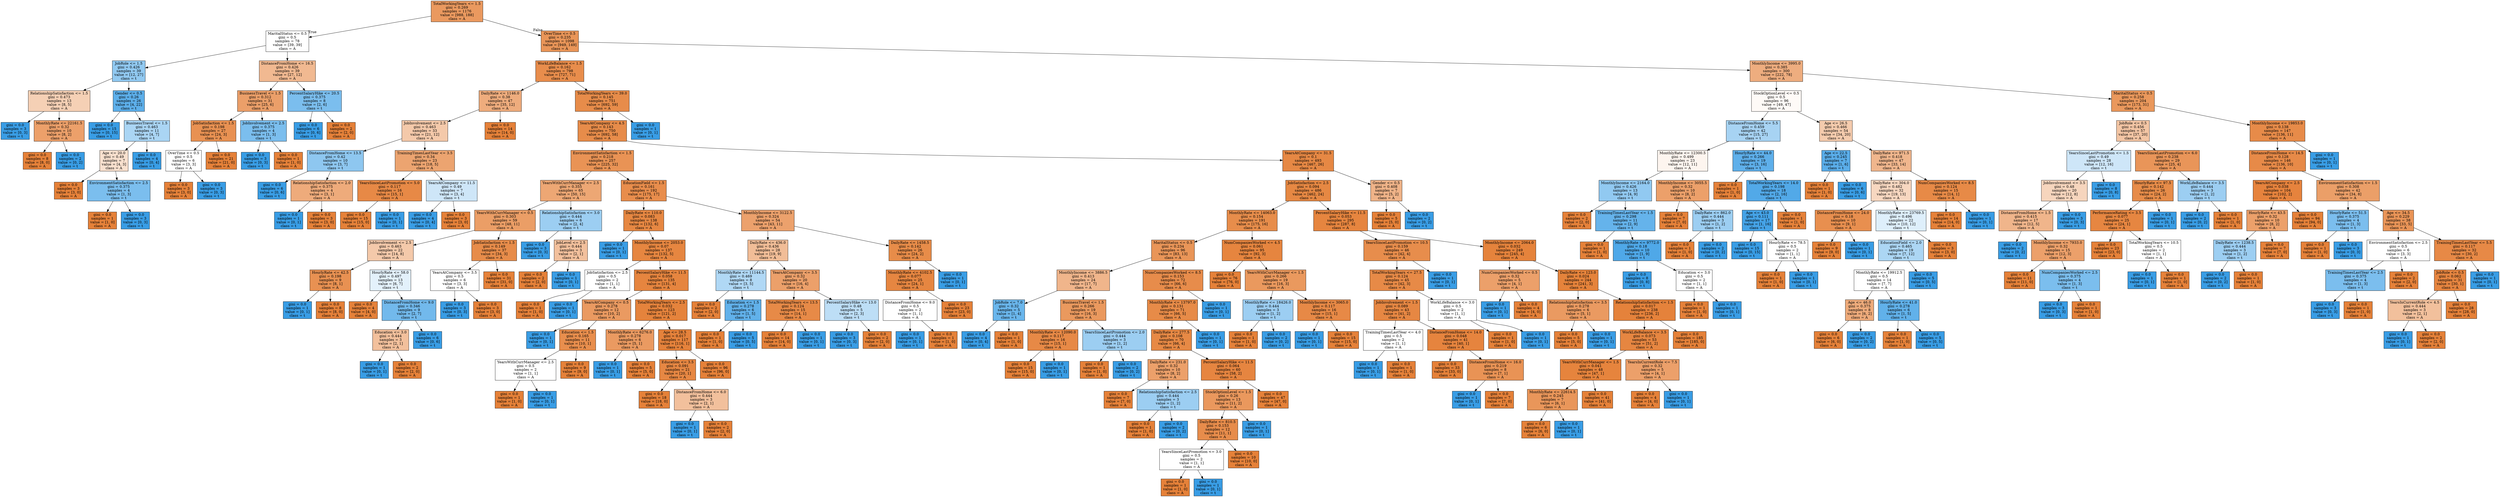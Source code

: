 digraph Tree {
node [shape=box, style="filled", color="black"] ;
0 [label="TotalWorkingYears <= 1.5\ngini = 0.269\nsamples = 1176\nvalue = [988, 188]\nclass = A", fillcolor="#ea995f"] ;
1 [label="MaritalStatus <= 0.5\ngini = 0.5\nsamples = 78\nvalue = [39, 39]\nclass = A", fillcolor="#ffffff"] ;
0 -> 1 [labeldistance=2.5, labelangle=45, headlabel="True"] ;
2 [label="JobRole <= 1.5\ngini = 0.426\nsamples = 39\nvalue = [12, 27]\nclass = t", fillcolor="#91c9f1"] ;
1 -> 2 ;
3 [label="RelationshipSatisfaction <= 1.5\ngini = 0.473\nsamples = 13\nvalue = [8, 5]\nclass = A", fillcolor="#f5d0b5"] ;
2 -> 3 ;
4 [label="gini = 0.0\nsamples = 3\nvalue = [0, 3]\nclass = t", fillcolor="#399de5"] ;
3 -> 4 ;
5 [label="MonthlyRate <= 22161.5\ngini = 0.32\nsamples = 10\nvalue = [8, 2]\nclass = A", fillcolor="#eca06a"] ;
3 -> 5 ;
6 [label="gini = 0.0\nsamples = 8\nvalue = [8, 0]\nclass = A", fillcolor="#e58139"] ;
5 -> 6 ;
7 [label="gini = 0.0\nsamples = 2\nvalue = [0, 2]\nclass = t", fillcolor="#399de5"] ;
5 -> 7 ;
8 [label="Gender <= 0.5\ngini = 0.26\nsamples = 26\nvalue = [4, 22]\nclass = t", fillcolor="#5dafea"] ;
2 -> 8 ;
9 [label="gini = 0.0\nsamples = 15\nvalue = [0, 15]\nclass = t", fillcolor="#399de5"] ;
8 -> 9 ;
10 [label="BusinessTravel <= 1.5\ngini = 0.463\nsamples = 11\nvalue = [4, 7]\nclass = t", fillcolor="#aad5f4"] ;
8 -> 10 ;
11 [label="Age <= 20.0\ngini = 0.49\nsamples = 7\nvalue = [4, 3]\nclass = A", fillcolor="#f8e0ce"] ;
10 -> 11 ;
12 [label="gini = 0.0\nsamples = 3\nvalue = [3, 0]\nclass = A", fillcolor="#e58139"] ;
11 -> 12 ;
13 [label="EnvironmentSatisfaction <= 2.5\ngini = 0.375\nsamples = 4\nvalue = [1, 3]\nclass = t", fillcolor="#7bbeee"] ;
11 -> 13 ;
14 [label="gini = 0.0\nsamples = 1\nvalue = [1, 0]\nclass = A", fillcolor="#e58139"] ;
13 -> 14 ;
15 [label="gini = 0.0\nsamples = 3\nvalue = [0, 3]\nclass = t", fillcolor="#399de5"] ;
13 -> 15 ;
16 [label="gini = 0.0\nsamples = 4\nvalue = [0, 4]\nclass = t", fillcolor="#399de5"] ;
10 -> 16 ;
17 [label="DistanceFromHome <= 16.5\ngini = 0.426\nsamples = 39\nvalue = [27, 12]\nclass = A", fillcolor="#f1b991"] ;
1 -> 17 ;
18 [label="BusinessTravel <= 1.5\ngini = 0.312\nsamples = 31\nvalue = [25, 6]\nclass = A", fillcolor="#eb9f69"] ;
17 -> 18 ;
19 [label="JobSatisfaction <= 1.5\ngini = 0.198\nsamples = 27\nvalue = [24, 3]\nclass = A", fillcolor="#e89152"] ;
18 -> 19 ;
20 [label="OverTime <= 0.5\ngini = 0.5\nsamples = 6\nvalue = [3, 3]\nclass = A", fillcolor="#ffffff"] ;
19 -> 20 ;
21 [label="gini = 0.0\nsamples = 3\nvalue = [3, 0]\nclass = A", fillcolor="#e58139"] ;
20 -> 21 ;
22 [label="gini = 0.0\nsamples = 3\nvalue = [0, 3]\nclass = t", fillcolor="#399de5"] ;
20 -> 22 ;
23 [label="gini = 0.0\nsamples = 21\nvalue = [21, 0]\nclass = A", fillcolor="#e58139"] ;
19 -> 23 ;
24 [label="JobInvolvement <= 2.5\ngini = 0.375\nsamples = 4\nvalue = [1, 3]\nclass = t", fillcolor="#7bbeee"] ;
18 -> 24 ;
25 [label="gini = 0.0\nsamples = 3\nvalue = [0, 3]\nclass = t", fillcolor="#399de5"] ;
24 -> 25 ;
26 [label="gini = 0.0\nsamples = 1\nvalue = [1, 0]\nclass = A", fillcolor="#e58139"] ;
24 -> 26 ;
27 [label="PercentSalaryHike <= 20.5\ngini = 0.375\nsamples = 8\nvalue = [2, 6]\nclass = t", fillcolor="#7bbeee"] ;
17 -> 27 ;
28 [label="gini = 0.0\nsamples = 6\nvalue = [0, 6]\nclass = t", fillcolor="#399de5"] ;
27 -> 28 ;
29 [label="gini = 0.0\nsamples = 2\nvalue = [2, 0]\nclass = A", fillcolor="#e58139"] ;
27 -> 29 ;
30 [label="OverTime <= 0.5\ngini = 0.235\nsamples = 1098\nvalue = [949, 149]\nclass = A", fillcolor="#e99558"] ;
0 -> 30 [labeldistance=2.5, labelangle=-45, headlabel="False"] ;
31 [label="WorkLifeBalance <= 1.5\ngini = 0.162\nsamples = 798\nvalue = [727, 71]\nclass = A", fillcolor="#e88d4c"] ;
30 -> 31 ;
32 [label="DailyRate <= 1146.0\ngini = 0.38\nsamples = 47\nvalue = [35, 12]\nclass = A", fillcolor="#eeac7d"] ;
31 -> 32 ;
33 [label="JobInvolvement <= 2.5\ngini = 0.463\nsamples = 33\nvalue = [21, 12]\nclass = A", fillcolor="#f4c9aa"] ;
32 -> 33 ;
34 [label="DistanceFromHome <= 13.5\ngini = 0.42\nsamples = 10\nvalue = [3, 7]\nclass = t", fillcolor="#8ec7f0"] ;
33 -> 34 ;
35 [label="gini = 0.0\nsamples = 6\nvalue = [0, 6]\nclass = t", fillcolor="#399de5"] ;
34 -> 35 ;
36 [label="RelationshipSatisfaction <= 2.0\ngini = 0.375\nsamples = 4\nvalue = [3, 1]\nclass = A", fillcolor="#eeab7b"] ;
34 -> 36 ;
37 [label="gini = 0.0\nsamples = 1\nvalue = [0, 1]\nclass = t", fillcolor="#399de5"] ;
36 -> 37 ;
38 [label="gini = 0.0\nsamples = 3\nvalue = [3, 0]\nclass = A", fillcolor="#e58139"] ;
36 -> 38 ;
39 [label="TrainingTimesLastYear <= 3.5\ngini = 0.34\nsamples = 23\nvalue = [18, 5]\nclass = A", fillcolor="#eca470"] ;
33 -> 39 ;
40 [label="YearsSinceLastPromotion <= 5.0\ngini = 0.117\nsamples = 16\nvalue = [15, 1]\nclass = A", fillcolor="#e78946"] ;
39 -> 40 ;
41 [label="gini = 0.0\nsamples = 15\nvalue = [15, 0]\nclass = A", fillcolor="#e58139"] ;
40 -> 41 ;
42 [label="gini = 0.0\nsamples = 1\nvalue = [0, 1]\nclass = t", fillcolor="#399de5"] ;
40 -> 42 ;
43 [label="YearsAtCompany <= 11.5\ngini = 0.49\nsamples = 7\nvalue = [3, 4]\nclass = t", fillcolor="#cee6f8"] ;
39 -> 43 ;
44 [label="gini = 0.0\nsamples = 4\nvalue = [0, 4]\nclass = t", fillcolor="#399de5"] ;
43 -> 44 ;
45 [label="gini = 0.0\nsamples = 3\nvalue = [3, 0]\nclass = A", fillcolor="#e58139"] ;
43 -> 45 ;
46 [label="gini = 0.0\nsamples = 14\nvalue = [14, 0]\nclass = A", fillcolor="#e58139"] ;
32 -> 46 ;
47 [label="TotalWorkingYears <= 39.0\ngini = 0.145\nsamples = 751\nvalue = [692, 59]\nclass = A", fillcolor="#e78c4a"] ;
31 -> 47 ;
48 [label="YearsAtCompany <= 4.5\ngini = 0.143\nsamples = 750\nvalue = [692, 58]\nclass = A", fillcolor="#e78c4a"] ;
47 -> 48 ;
49 [label="EnvironmentSatisfaction <= 1.5\ngini = 0.218\nsamples = 257\nvalue = [225, 32]\nclass = A", fillcolor="#e99355"] ;
48 -> 49 ;
50 [label="YearsWithCurrManager <= 2.5\ngini = 0.355\nsamples = 65\nvalue = [50, 15]\nclass = A", fillcolor="#eda774"] ;
49 -> 50 ;
51 [label="YearsWithCurrManager <= 0.5\ngini = 0.303\nsamples = 59\nvalue = [48, 11]\nclass = A", fillcolor="#eb9e66"] ;
50 -> 51 ;
52 [label="JobInvolvement <= 2.5\ngini = 0.463\nsamples = 22\nvalue = [14, 8]\nclass = A", fillcolor="#f4c9aa"] ;
51 -> 52 ;
53 [label="HourlyRate <= 42.5\ngini = 0.198\nsamples = 9\nvalue = [8, 1]\nclass = A", fillcolor="#e89152"] ;
52 -> 53 ;
54 [label="gini = 0.0\nsamples = 1\nvalue = [0, 1]\nclass = t", fillcolor="#399de5"] ;
53 -> 54 ;
55 [label="gini = 0.0\nsamples = 8\nvalue = [8, 0]\nclass = A", fillcolor="#e58139"] ;
53 -> 55 ;
56 [label="HourlyRate <= 58.0\ngini = 0.497\nsamples = 13\nvalue = [6, 7]\nclass = t", fillcolor="#e3f1fb"] ;
52 -> 56 ;
57 [label="gini = 0.0\nsamples = 4\nvalue = [4, 0]\nclass = A", fillcolor="#e58139"] ;
56 -> 57 ;
58 [label="DistanceFromHome <= 9.0\ngini = 0.346\nsamples = 9\nvalue = [2, 7]\nclass = t", fillcolor="#72b9ec"] ;
56 -> 58 ;
59 [label="Education <= 3.0\ngini = 0.444\nsamples = 3\nvalue = [2, 1]\nclass = A", fillcolor="#f2c09c"] ;
58 -> 59 ;
60 [label="gini = 0.0\nsamples = 1\nvalue = [0, 1]\nclass = t", fillcolor="#399de5"] ;
59 -> 60 ;
61 [label="gini = 0.0\nsamples = 2\nvalue = [2, 0]\nclass = A", fillcolor="#e58139"] ;
59 -> 61 ;
62 [label="gini = 0.0\nsamples = 6\nvalue = [0, 6]\nclass = t", fillcolor="#399de5"] ;
58 -> 62 ;
63 [label="JobSatisfaction <= 1.5\ngini = 0.149\nsamples = 37\nvalue = [34, 3]\nclass = A", fillcolor="#e78c4a"] ;
51 -> 63 ;
64 [label="YearsAtCompany <= 3.5\ngini = 0.5\nsamples = 6\nvalue = [3, 3]\nclass = A", fillcolor="#ffffff"] ;
63 -> 64 ;
65 [label="gini = 0.0\nsamples = 3\nvalue = [0, 3]\nclass = t", fillcolor="#399de5"] ;
64 -> 65 ;
66 [label="gini = 0.0\nsamples = 3\nvalue = [3, 0]\nclass = A", fillcolor="#e58139"] ;
64 -> 66 ;
67 [label="gini = 0.0\nsamples = 31\nvalue = [31, 0]\nclass = A", fillcolor="#e58139"] ;
63 -> 67 ;
68 [label="RelationshipSatisfaction <= 3.0\ngini = 0.444\nsamples = 6\nvalue = [2, 4]\nclass = t", fillcolor="#9ccef2"] ;
50 -> 68 ;
69 [label="gini = 0.0\nsamples = 3\nvalue = [0, 3]\nclass = t", fillcolor="#399de5"] ;
68 -> 69 ;
70 [label="JobLevel <= 2.5\ngini = 0.444\nsamples = 3\nvalue = [2, 1]\nclass = A", fillcolor="#f2c09c"] ;
68 -> 70 ;
71 [label="gini = 0.0\nsamples = 2\nvalue = [2, 0]\nclass = A", fillcolor="#e58139"] ;
70 -> 71 ;
72 [label="gini = 0.0\nsamples = 1\nvalue = [0, 1]\nclass = t", fillcolor="#399de5"] ;
70 -> 72 ;
73 [label="EducationField <= 1.5\ngini = 0.161\nsamples = 192\nvalue = [175, 17]\nclass = A", fillcolor="#e88d4c"] ;
49 -> 73 ;
74 [label="DailyRate <= 110.0\ngini = 0.083\nsamples = 138\nvalue = [132, 6]\nclass = A", fillcolor="#e68742"] ;
73 -> 74 ;
75 [label="gini = 0.0\nsamples = 1\nvalue = [0, 1]\nclass = t", fillcolor="#399de5"] ;
74 -> 75 ;
76 [label="MonthlyIncome <= 2053.0\ngini = 0.07\nsamples = 137\nvalue = [132, 5]\nclass = A", fillcolor="#e68640"] ;
74 -> 76 ;
77 [label="JobSatisfaction <= 2.5\ngini = 0.5\nsamples = 2\nvalue = [1, 1]\nclass = A", fillcolor="#ffffff"] ;
76 -> 77 ;
78 [label="gini = 0.0\nsamples = 1\nvalue = [1, 0]\nclass = A", fillcolor="#e58139"] ;
77 -> 78 ;
79 [label="gini = 0.0\nsamples = 1\nvalue = [0, 1]\nclass = t", fillcolor="#399de5"] ;
77 -> 79 ;
80 [label="PercentSalaryHike <= 11.5\ngini = 0.058\nsamples = 135\nvalue = [131, 4]\nclass = A", fillcolor="#e6853f"] ;
76 -> 80 ;
81 [label="YearsAtCompany <= 0.5\ngini = 0.278\nsamples = 12\nvalue = [10, 2]\nclass = A", fillcolor="#ea9a61"] ;
80 -> 81 ;
82 [label="gini = 0.0\nsamples = 1\nvalue = [0, 1]\nclass = t", fillcolor="#399de5"] ;
81 -> 82 ;
83 [label="Education <= 1.5\ngini = 0.165\nsamples = 11\nvalue = [10, 1]\nclass = A", fillcolor="#e88e4d"] ;
81 -> 83 ;
84 [label="YearsWithCurrManager <= 2.5\ngini = 0.5\nsamples = 2\nvalue = [1, 1]\nclass = A", fillcolor="#ffffff"] ;
83 -> 84 ;
85 [label="gini = 0.0\nsamples = 1\nvalue = [1, 0]\nclass = A", fillcolor="#e58139"] ;
84 -> 85 ;
86 [label="gini = 0.0\nsamples = 1\nvalue = [0, 1]\nclass = t", fillcolor="#399de5"] ;
84 -> 86 ;
87 [label="gini = 0.0\nsamples = 9\nvalue = [9, 0]\nclass = A", fillcolor="#e58139"] ;
83 -> 87 ;
88 [label="TotalWorkingYears <= 2.5\ngini = 0.032\nsamples = 123\nvalue = [121, 2]\nclass = A", fillcolor="#e5833c"] ;
80 -> 88 ;
89 [label="MonthlyRate <= 6276.0\ngini = 0.278\nsamples = 6\nvalue = [5, 1]\nclass = A", fillcolor="#ea9a61"] ;
88 -> 89 ;
90 [label="gini = 0.0\nsamples = 1\nvalue = [0, 1]\nclass = t", fillcolor="#399de5"] ;
89 -> 90 ;
91 [label="gini = 0.0\nsamples = 5\nvalue = [5, 0]\nclass = A", fillcolor="#e58139"] ;
89 -> 91 ;
92 [label="Age <= 28.5\ngini = 0.017\nsamples = 117\nvalue = [116, 1]\nclass = A", fillcolor="#e5823b"] ;
88 -> 92 ;
93 [label="Education <= 3.5\ngini = 0.091\nsamples = 21\nvalue = [20, 1]\nclass = A", fillcolor="#e68743"] ;
92 -> 93 ;
94 [label="gini = 0.0\nsamples = 18\nvalue = [18, 0]\nclass = A", fillcolor="#e58139"] ;
93 -> 94 ;
95 [label="DistanceFromHome <= 6.0\ngini = 0.444\nsamples = 3\nvalue = [2, 1]\nclass = A", fillcolor="#f2c09c"] ;
93 -> 95 ;
96 [label="gini = 0.0\nsamples = 1\nvalue = [0, 1]\nclass = t", fillcolor="#399de5"] ;
95 -> 96 ;
97 [label="gini = 0.0\nsamples = 2\nvalue = [2, 0]\nclass = A", fillcolor="#e58139"] ;
95 -> 97 ;
98 [label="gini = 0.0\nsamples = 96\nvalue = [96, 0]\nclass = A", fillcolor="#e58139"] ;
92 -> 98 ;
99 [label="MonthlyIncome <= 3122.5\ngini = 0.324\nsamples = 54\nvalue = [43, 11]\nclass = A", fillcolor="#eca16c"] ;
73 -> 99 ;
100 [label="DailyRate <= 436.0\ngini = 0.436\nsamples = 28\nvalue = [19, 9]\nclass = A", fillcolor="#f1bd97"] ;
99 -> 100 ;
101 [label="MonthlyRate <= 11144.5\ngini = 0.469\nsamples = 8\nvalue = [3, 5]\nclass = t", fillcolor="#b0d8f5"] ;
100 -> 101 ;
102 [label="gini = 0.0\nsamples = 2\nvalue = [2, 0]\nclass = A", fillcolor="#e58139"] ;
101 -> 102 ;
103 [label="Education <= 1.5\ngini = 0.278\nsamples = 6\nvalue = [1, 5]\nclass = t", fillcolor="#61b1ea"] ;
101 -> 103 ;
104 [label="gini = 0.0\nsamples = 1\nvalue = [1, 0]\nclass = A", fillcolor="#e58139"] ;
103 -> 104 ;
105 [label="gini = 0.0\nsamples = 5\nvalue = [0, 5]\nclass = t", fillcolor="#399de5"] ;
103 -> 105 ;
106 [label="YearsAtCompany <= 3.5\ngini = 0.32\nsamples = 20\nvalue = [16, 4]\nclass = A", fillcolor="#eca06a"] ;
100 -> 106 ;
107 [label="TotalWorkingYears <= 13.5\ngini = 0.124\nsamples = 15\nvalue = [14, 1]\nclass = A", fillcolor="#e78a47"] ;
106 -> 107 ;
108 [label="gini = 0.0\nsamples = 14\nvalue = [14, 0]\nclass = A", fillcolor="#e58139"] ;
107 -> 108 ;
109 [label="gini = 0.0\nsamples = 1\nvalue = [0, 1]\nclass = t", fillcolor="#399de5"] ;
107 -> 109 ;
110 [label="PercentSalaryHike <= 13.0\ngini = 0.48\nsamples = 5\nvalue = [2, 3]\nclass = t", fillcolor="#bddef6"] ;
106 -> 110 ;
111 [label="gini = 0.0\nsamples = 3\nvalue = [0, 3]\nclass = t", fillcolor="#399de5"] ;
110 -> 111 ;
112 [label="gini = 0.0\nsamples = 2\nvalue = [2, 0]\nclass = A", fillcolor="#e58139"] ;
110 -> 112 ;
113 [label="DailyRate <= 1458.5\ngini = 0.142\nsamples = 26\nvalue = [24, 2]\nclass = A", fillcolor="#e78c49"] ;
99 -> 113 ;
114 [label="MonthlyRate <= 4102.5\ngini = 0.077\nsamples = 25\nvalue = [24, 1]\nclass = A", fillcolor="#e68641"] ;
113 -> 114 ;
115 [label="DistanceFromHome <= 9.0\ngini = 0.5\nsamples = 2\nvalue = [1, 1]\nclass = A", fillcolor="#ffffff"] ;
114 -> 115 ;
116 [label="gini = 0.0\nsamples = 1\nvalue = [0, 1]\nclass = t", fillcolor="#399de5"] ;
115 -> 116 ;
117 [label="gini = 0.0\nsamples = 1\nvalue = [1, 0]\nclass = A", fillcolor="#e58139"] ;
115 -> 117 ;
118 [label="gini = 0.0\nsamples = 23\nvalue = [23, 0]\nclass = A", fillcolor="#e58139"] ;
114 -> 118 ;
119 [label="gini = 0.0\nsamples = 1\nvalue = [0, 1]\nclass = t", fillcolor="#399de5"] ;
113 -> 119 ;
120 [label="YearsAtCompany <= 31.5\ngini = 0.1\nsamples = 493\nvalue = [467, 26]\nclass = A", fillcolor="#e68844"] ;
48 -> 120 ;
121 [label="JobSatisfaction <= 2.5\ngini = 0.094\nsamples = 486\nvalue = [462, 24]\nclass = A", fillcolor="#e68843"] ;
120 -> 121 ;
122 [label="MonthlyRate <= 14063.0\ngini = 0.154\nsamples = 191\nvalue = [175, 16]\nclass = A", fillcolor="#e78d4b"] ;
121 -> 122 ;
123 [label="MaritalStatus <= 0.5\ngini = 0.234\nsamples = 96\nvalue = [83, 13]\nclass = A", fillcolor="#e99558"] ;
122 -> 123 ;
124 [label="MonthlyIncome <= 3886.5\ngini = 0.413\nsamples = 24\nvalue = [17, 7]\nclass = A", fillcolor="#f0b58b"] ;
123 -> 124 ;
125 [label="JobRole <= 7.0\ngini = 0.32\nsamples = 5\nvalue = [1, 4]\nclass = t", fillcolor="#6ab6ec"] ;
124 -> 125 ;
126 [label="gini = 0.0\nsamples = 4\nvalue = [0, 4]\nclass = t", fillcolor="#399de5"] ;
125 -> 126 ;
127 [label="gini = 0.0\nsamples = 1\nvalue = [1, 0]\nclass = A", fillcolor="#e58139"] ;
125 -> 127 ;
128 [label="BusinessTravel <= 1.5\ngini = 0.266\nsamples = 19\nvalue = [16, 3]\nclass = A", fillcolor="#ea995e"] ;
124 -> 128 ;
129 [label="MonthlyRate <= 12090.0\ngini = 0.117\nsamples = 16\nvalue = [15, 1]\nclass = A", fillcolor="#e78946"] ;
128 -> 129 ;
130 [label="gini = 0.0\nsamples = 15\nvalue = [15, 0]\nclass = A", fillcolor="#e58139"] ;
129 -> 130 ;
131 [label="gini = 0.0\nsamples = 1\nvalue = [0, 1]\nclass = t", fillcolor="#399de5"] ;
129 -> 131 ;
132 [label="YearsSinceLastPromotion <= 2.0\ngini = 0.444\nsamples = 3\nvalue = [1, 2]\nclass = t", fillcolor="#9ccef2"] ;
128 -> 132 ;
133 [label="gini = 0.0\nsamples = 1\nvalue = [1, 0]\nclass = A", fillcolor="#e58139"] ;
132 -> 133 ;
134 [label="gini = 0.0\nsamples = 2\nvalue = [0, 2]\nclass = t", fillcolor="#399de5"] ;
132 -> 134 ;
135 [label="NumCompaniesWorked <= 8.5\ngini = 0.153\nsamples = 72\nvalue = [66, 6]\nclass = A", fillcolor="#e78c4b"] ;
123 -> 135 ;
136 [label="MonthlyRate <= 13797.0\ngini = 0.131\nsamples = 71\nvalue = [66, 5]\nclass = A", fillcolor="#e78b48"] ;
135 -> 136 ;
137 [label="DailyRate <= 277.5\ngini = 0.108\nsamples = 70\nvalue = [66, 4]\nclass = A", fillcolor="#e78945"] ;
136 -> 137 ;
138 [label="DailyRate <= 231.0\ngini = 0.32\nsamples = 10\nvalue = [8, 2]\nclass = A", fillcolor="#eca06a"] ;
137 -> 138 ;
139 [label="gini = 0.0\nsamples = 7\nvalue = [7, 0]\nclass = A", fillcolor="#e58139"] ;
138 -> 139 ;
140 [label="RelationshipSatisfaction <= 2.5\ngini = 0.444\nsamples = 3\nvalue = [1, 2]\nclass = t", fillcolor="#9ccef2"] ;
138 -> 140 ;
141 [label="gini = 0.0\nsamples = 1\nvalue = [1, 0]\nclass = A", fillcolor="#e58139"] ;
140 -> 141 ;
142 [label="gini = 0.0\nsamples = 2\nvalue = [0, 2]\nclass = t", fillcolor="#399de5"] ;
140 -> 142 ;
143 [label="PercentSalaryHike <= 11.5\ngini = 0.064\nsamples = 60\nvalue = [58, 2]\nclass = A", fillcolor="#e68540"] ;
137 -> 143 ;
144 [label="StockOptionLevel <= 1.5\ngini = 0.26\nsamples = 13\nvalue = [11, 2]\nclass = A", fillcolor="#ea985d"] ;
143 -> 144 ;
145 [label="DailyRate <= 810.5\ngini = 0.153\nsamples = 12\nvalue = [11, 1]\nclass = A", fillcolor="#e78c4b"] ;
144 -> 145 ;
146 [label="YearsSinceLastPromotion <= 3.0\ngini = 0.5\nsamples = 2\nvalue = [1, 1]\nclass = A", fillcolor="#ffffff"] ;
145 -> 146 ;
147 [label="gini = 0.0\nsamples = 1\nvalue = [1, 0]\nclass = A", fillcolor="#e58139"] ;
146 -> 147 ;
148 [label="gini = 0.0\nsamples = 1\nvalue = [0, 1]\nclass = t", fillcolor="#399de5"] ;
146 -> 148 ;
149 [label="gini = 0.0\nsamples = 10\nvalue = [10, 0]\nclass = A", fillcolor="#e58139"] ;
145 -> 149 ;
150 [label="gini = 0.0\nsamples = 1\nvalue = [0, 1]\nclass = t", fillcolor="#399de5"] ;
144 -> 150 ;
151 [label="gini = 0.0\nsamples = 47\nvalue = [47, 0]\nclass = A", fillcolor="#e58139"] ;
143 -> 151 ;
152 [label="gini = 0.0\nsamples = 1\nvalue = [0, 1]\nclass = t", fillcolor="#399de5"] ;
136 -> 152 ;
153 [label="gini = 0.0\nsamples = 1\nvalue = [0, 1]\nclass = t", fillcolor="#399de5"] ;
135 -> 153 ;
154 [label="NumCompaniesWorked <= 4.5\ngini = 0.061\nsamples = 95\nvalue = [92, 3]\nclass = A", fillcolor="#e6853f"] ;
122 -> 154 ;
155 [label="gini = 0.0\nsamples = 76\nvalue = [76, 0]\nclass = A", fillcolor="#e58139"] ;
154 -> 155 ;
156 [label="YearsWithCurrManager <= 1.5\ngini = 0.266\nsamples = 19\nvalue = [16, 3]\nclass = A", fillcolor="#ea995e"] ;
154 -> 156 ;
157 [label="MonthlyRate <= 18426.0\ngini = 0.444\nsamples = 3\nvalue = [1, 2]\nclass = t", fillcolor="#9ccef2"] ;
156 -> 157 ;
158 [label="gini = 0.0\nsamples = 1\nvalue = [1, 0]\nclass = A", fillcolor="#e58139"] ;
157 -> 158 ;
159 [label="gini = 0.0\nsamples = 2\nvalue = [0, 2]\nclass = t", fillcolor="#399de5"] ;
157 -> 159 ;
160 [label="MonthlyIncome <= 3065.0\ngini = 0.117\nsamples = 16\nvalue = [15, 1]\nclass = A", fillcolor="#e78946"] ;
156 -> 160 ;
161 [label="gini = 0.0\nsamples = 1\nvalue = [0, 1]\nclass = t", fillcolor="#399de5"] ;
160 -> 161 ;
162 [label="gini = 0.0\nsamples = 15\nvalue = [15, 0]\nclass = A", fillcolor="#e58139"] ;
160 -> 162 ;
163 [label="PercentSalaryHike <= 11.5\ngini = 0.053\nsamples = 295\nvalue = [287, 8]\nclass = A", fillcolor="#e6853f"] ;
121 -> 163 ;
164 [label="YearsSinceLastPromotion <= 10.5\ngini = 0.159\nsamples = 46\nvalue = [42, 4]\nclass = A", fillcolor="#e78d4c"] ;
163 -> 164 ;
165 [label="TotalWorkingYears <= 27.5\ngini = 0.124\nsamples = 45\nvalue = [42, 3]\nclass = A", fillcolor="#e78a47"] ;
164 -> 165 ;
166 [label="JobInvolvement <= 1.5\ngini = 0.089\nsamples = 43\nvalue = [41, 2]\nclass = A", fillcolor="#e68743"] ;
165 -> 166 ;
167 [label="TrainingTimesLastYear <= 4.0\ngini = 0.5\nsamples = 2\nvalue = [1, 1]\nclass = A", fillcolor="#ffffff"] ;
166 -> 167 ;
168 [label="gini = 0.0\nsamples = 1\nvalue = [0, 1]\nclass = t", fillcolor="#399de5"] ;
167 -> 168 ;
169 [label="gini = 0.0\nsamples = 1\nvalue = [1, 0]\nclass = A", fillcolor="#e58139"] ;
167 -> 169 ;
170 [label="DistanceFromHome <= 14.0\ngini = 0.048\nsamples = 41\nvalue = [40, 1]\nclass = A", fillcolor="#e6843e"] ;
166 -> 170 ;
171 [label="gini = 0.0\nsamples = 33\nvalue = [33, 0]\nclass = A", fillcolor="#e58139"] ;
170 -> 171 ;
172 [label="DistanceFromHome <= 16.0\ngini = 0.219\nsamples = 8\nvalue = [7, 1]\nclass = A", fillcolor="#e99355"] ;
170 -> 172 ;
173 [label="gini = 0.0\nsamples = 1\nvalue = [0, 1]\nclass = t", fillcolor="#399de5"] ;
172 -> 173 ;
174 [label="gini = 0.0\nsamples = 7\nvalue = [7, 0]\nclass = A", fillcolor="#e58139"] ;
172 -> 174 ;
175 [label="WorkLifeBalance <= 3.0\ngini = 0.5\nsamples = 2\nvalue = [1, 1]\nclass = A", fillcolor="#ffffff"] ;
165 -> 175 ;
176 [label="gini = 0.0\nsamples = 1\nvalue = [1, 0]\nclass = A", fillcolor="#e58139"] ;
175 -> 176 ;
177 [label="gini = 0.0\nsamples = 1\nvalue = [0, 1]\nclass = t", fillcolor="#399de5"] ;
175 -> 177 ;
178 [label="gini = 0.0\nsamples = 1\nvalue = [0, 1]\nclass = t", fillcolor="#399de5"] ;
164 -> 178 ;
179 [label="MonthlyIncome <= 2064.0\ngini = 0.032\nsamples = 249\nvalue = [245, 4]\nclass = A", fillcolor="#e5833c"] ;
163 -> 179 ;
180 [label="NumCompaniesWorked <= 0.5\ngini = 0.32\nsamples = 5\nvalue = [4, 1]\nclass = A", fillcolor="#eca06a"] ;
179 -> 180 ;
181 [label="gini = 0.0\nsamples = 1\nvalue = [0, 1]\nclass = t", fillcolor="#399de5"] ;
180 -> 181 ;
182 [label="gini = 0.0\nsamples = 4\nvalue = [4, 0]\nclass = A", fillcolor="#e58139"] ;
180 -> 182 ;
183 [label="DailyRate <= 123.0\ngini = 0.024\nsamples = 244\nvalue = [241, 3]\nclass = A", fillcolor="#e5833b"] ;
179 -> 183 ;
184 [label="RelationshipSatisfaction <= 3.5\ngini = 0.278\nsamples = 6\nvalue = [5, 1]\nclass = A", fillcolor="#ea9a61"] ;
183 -> 184 ;
185 [label="gini = 0.0\nsamples = 5\nvalue = [5, 0]\nclass = A", fillcolor="#e58139"] ;
184 -> 185 ;
186 [label="gini = 0.0\nsamples = 1\nvalue = [0, 1]\nclass = t", fillcolor="#399de5"] ;
184 -> 186 ;
187 [label="RelationshipSatisfaction <= 1.5\ngini = 0.017\nsamples = 238\nvalue = [236, 2]\nclass = A", fillcolor="#e5823b"] ;
183 -> 187 ;
188 [label="WorkLifeBalance <= 3.5\ngini = 0.073\nsamples = 53\nvalue = [51, 2]\nclass = A", fillcolor="#e68641"] ;
187 -> 188 ;
189 [label="YearsWithCurrManager <= 1.5\ngini = 0.041\nsamples = 48\nvalue = [47, 1]\nclass = A", fillcolor="#e6843d"] ;
188 -> 189 ;
190 [label="MonthlyRate <= 22614.5\ngini = 0.245\nsamples = 7\nvalue = [6, 1]\nclass = A", fillcolor="#e9965a"] ;
189 -> 190 ;
191 [label="gini = 0.0\nsamples = 6\nvalue = [6, 0]\nclass = A", fillcolor="#e58139"] ;
190 -> 191 ;
192 [label="gini = 0.0\nsamples = 1\nvalue = [0, 1]\nclass = t", fillcolor="#399de5"] ;
190 -> 192 ;
193 [label="gini = 0.0\nsamples = 41\nvalue = [41, 0]\nclass = A", fillcolor="#e58139"] ;
189 -> 193 ;
194 [label="YearsInCurrentRole <= 7.5\ngini = 0.32\nsamples = 5\nvalue = [4, 1]\nclass = A", fillcolor="#eca06a"] ;
188 -> 194 ;
195 [label="gini = 0.0\nsamples = 4\nvalue = [4, 0]\nclass = A", fillcolor="#e58139"] ;
194 -> 195 ;
196 [label="gini = 0.0\nsamples = 1\nvalue = [0, 1]\nclass = t", fillcolor="#399de5"] ;
194 -> 196 ;
197 [label="gini = 0.0\nsamples = 185\nvalue = [185, 0]\nclass = A", fillcolor="#e58139"] ;
187 -> 197 ;
198 [label="Gender <= 0.5\ngini = 0.408\nsamples = 7\nvalue = [5, 2]\nclass = A", fillcolor="#efb388"] ;
120 -> 198 ;
199 [label="gini = 0.0\nsamples = 5\nvalue = [5, 0]\nclass = A", fillcolor="#e58139"] ;
198 -> 199 ;
200 [label="gini = 0.0\nsamples = 2\nvalue = [0, 2]\nclass = t", fillcolor="#399de5"] ;
198 -> 200 ;
201 [label="gini = 0.0\nsamples = 1\nvalue = [0, 1]\nclass = t", fillcolor="#399de5"] ;
47 -> 201 ;
202 [label="MonthlyIncome <= 3995.0\ngini = 0.385\nsamples = 300\nvalue = [222, 78]\nclass = A", fillcolor="#eead7f"] ;
30 -> 202 ;
203 [label="StockOptionLevel <= 0.5\ngini = 0.5\nsamples = 96\nvalue = [49, 47]\nclass = A", fillcolor="#fefaf7"] ;
202 -> 203 ;
204 [label="DistanceFromHome <= 5.5\ngini = 0.459\nsamples = 42\nvalue = [15, 27]\nclass = t", fillcolor="#a7d3f3"] ;
203 -> 204 ;
205 [label="MonthlyRate <= 12300.5\ngini = 0.499\nsamples = 23\nvalue = [12, 11]\nclass = A", fillcolor="#fdf5ef"] ;
204 -> 205 ;
206 [label="MonthlyIncome <= 2164.0\ngini = 0.426\nsamples = 13\nvalue = [4, 9]\nclass = t", fillcolor="#91c9f1"] ;
205 -> 206 ;
207 [label="gini = 0.0\nsamples = 2\nvalue = [2, 0]\nclass = A", fillcolor="#e58139"] ;
206 -> 207 ;
208 [label="TrainingTimesLastYear <= 1.5\ngini = 0.298\nsamples = 11\nvalue = [2, 9]\nclass = t", fillcolor="#65b3eb"] ;
206 -> 208 ;
209 [label="gini = 0.0\nsamples = 1\nvalue = [1, 0]\nclass = A", fillcolor="#e58139"] ;
208 -> 209 ;
210 [label="MonthlyRate <= 9772.0\ngini = 0.18\nsamples = 10\nvalue = [1, 9]\nclass = t", fillcolor="#4fa8e8"] ;
208 -> 210 ;
211 [label="gini = 0.0\nsamples = 8\nvalue = [0, 8]\nclass = t", fillcolor="#399de5"] ;
210 -> 211 ;
212 [label="Education <= 3.0\ngini = 0.5\nsamples = 2\nvalue = [1, 1]\nclass = A", fillcolor="#ffffff"] ;
210 -> 212 ;
213 [label="gini = 0.0\nsamples = 1\nvalue = [1, 0]\nclass = A", fillcolor="#e58139"] ;
212 -> 213 ;
214 [label="gini = 0.0\nsamples = 1\nvalue = [0, 1]\nclass = t", fillcolor="#399de5"] ;
212 -> 214 ;
215 [label="MonthlyIncome <= 3055.5\ngini = 0.32\nsamples = 10\nvalue = [8, 2]\nclass = A", fillcolor="#eca06a"] ;
205 -> 215 ;
216 [label="gini = 0.0\nsamples = 7\nvalue = [7, 0]\nclass = A", fillcolor="#e58139"] ;
215 -> 216 ;
217 [label="DailyRate <= 862.0\ngini = 0.444\nsamples = 3\nvalue = [1, 2]\nclass = t", fillcolor="#9ccef2"] ;
215 -> 217 ;
218 [label="gini = 0.0\nsamples = 1\nvalue = [1, 0]\nclass = A", fillcolor="#e58139"] ;
217 -> 218 ;
219 [label="gini = 0.0\nsamples = 2\nvalue = [0, 2]\nclass = t", fillcolor="#399de5"] ;
217 -> 219 ;
220 [label="HourlyRate <= 44.0\ngini = 0.266\nsamples = 19\nvalue = [3, 16]\nclass = t", fillcolor="#5eafea"] ;
204 -> 220 ;
221 [label="gini = 0.0\nsamples = 1\nvalue = [1, 0]\nclass = A", fillcolor="#e58139"] ;
220 -> 221 ;
222 [label="TotalWorkingYears <= 14.0\ngini = 0.198\nsamples = 18\nvalue = [2, 16]\nclass = t", fillcolor="#52a9e8"] ;
220 -> 222 ;
223 [label="Age <= 43.0\ngini = 0.111\nsamples = 17\nvalue = [1, 16]\nclass = t", fillcolor="#45a3e7"] ;
222 -> 223 ;
224 [label="gini = 0.0\nsamples = 15\nvalue = [0, 15]\nclass = t", fillcolor="#399de5"] ;
223 -> 224 ;
225 [label="HourlyRate <= 78.5\ngini = 0.5\nsamples = 2\nvalue = [1, 1]\nclass = A", fillcolor="#ffffff"] ;
223 -> 225 ;
226 [label="gini = 0.0\nsamples = 1\nvalue = [1, 0]\nclass = A", fillcolor="#e58139"] ;
225 -> 226 ;
227 [label="gini = 0.0\nsamples = 1\nvalue = [0, 1]\nclass = t", fillcolor="#399de5"] ;
225 -> 227 ;
228 [label="gini = 0.0\nsamples = 1\nvalue = [1, 0]\nclass = A", fillcolor="#e58139"] ;
222 -> 228 ;
229 [label="Age <= 26.5\ngini = 0.466\nsamples = 54\nvalue = [34, 20]\nclass = A", fillcolor="#f4cbad"] ;
203 -> 229 ;
230 [label="Age <= 22.5\ngini = 0.245\nsamples = 7\nvalue = [1, 6]\nclass = t", fillcolor="#5aade9"] ;
229 -> 230 ;
231 [label="gini = 0.0\nsamples = 1\nvalue = [1, 0]\nclass = A", fillcolor="#e58139"] ;
230 -> 231 ;
232 [label="gini = 0.0\nsamples = 6\nvalue = [0, 6]\nclass = t", fillcolor="#399de5"] ;
230 -> 232 ;
233 [label="DailyRate <= 971.5\ngini = 0.418\nsamples = 47\nvalue = [33, 14]\nclass = A", fillcolor="#f0b68d"] ;
229 -> 233 ;
234 [label="DailyRate <= 304.0\ngini = 0.482\nsamples = 32\nvalue = [19, 13]\nclass = A", fillcolor="#f7d7c0"] ;
233 -> 234 ;
235 [label="DistanceFromHome <= 24.0\ngini = 0.18\nsamples = 10\nvalue = [9, 1]\nclass = A", fillcolor="#e88f4f"] ;
234 -> 235 ;
236 [label="gini = 0.0\nsamples = 9\nvalue = [9, 0]\nclass = A", fillcolor="#e58139"] ;
235 -> 236 ;
237 [label="gini = 0.0\nsamples = 1\nvalue = [0, 1]\nclass = t", fillcolor="#399de5"] ;
235 -> 237 ;
238 [label="MonthlyRate <= 23769.5\ngini = 0.496\nsamples = 22\nvalue = [10, 12]\nclass = t", fillcolor="#deeffb"] ;
234 -> 238 ;
239 [label="EducationField <= 2.0\ngini = 0.465\nsamples = 19\nvalue = [7, 12]\nclass = t", fillcolor="#acd6f4"] ;
238 -> 239 ;
240 [label="MonthlyRate <= 19912.5\ngini = 0.5\nsamples = 14\nvalue = [7, 7]\nclass = A", fillcolor="#ffffff"] ;
239 -> 240 ;
241 [label="Age <= 46.0\ngini = 0.375\nsamples = 8\nvalue = [6, 2]\nclass = A", fillcolor="#eeab7b"] ;
240 -> 241 ;
242 [label="gini = 0.0\nsamples = 6\nvalue = [6, 0]\nclass = A", fillcolor="#e58139"] ;
241 -> 242 ;
243 [label="gini = 0.0\nsamples = 2\nvalue = [0, 2]\nclass = t", fillcolor="#399de5"] ;
241 -> 243 ;
244 [label="HourlyRate <= 41.0\ngini = 0.278\nsamples = 6\nvalue = [1, 5]\nclass = t", fillcolor="#61b1ea"] ;
240 -> 244 ;
245 [label="gini = 0.0\nsamples = 1\nvalue = [1, 0]\nclass = A", fillcolor="#e58139"] ;
244 -> 245 ;
246 [label="gini = 0.0\nsamples = 5\nvalue = [0, 5]\nclass = t", fillcolor="#399de5"] ;
244 -> 246 ;
247 [label="gini = 0.0\nsamples = 5\nvalue = [0, 5]\nclass = t", fillcolor="#399de5"] ;
239 -> 247 ;
248 [label="gini = 0.0\nsamples = 3\nvalue = [3, 0]\nclass = A", fillcolor="#e58139"] ;
238 -> 248 ;
249 [label="NumCompaniesWorked <= 8.5\ngini = 0.124\nsamples = 15\nvalue = [14, 1]\nclass = A", fillcolor="#e78a47"] ;
233 -> 249 ;
250 [label="gini = 0.0\nsamples = 14\nvalue = [14, 0]\nclass = A", fillcolor="#e58139"] ;
249 -> 250 ;
251 [label="gini = 0.0\nsamples = 1\nvalue = [0, 1]\nclass = t", fillcolor="#399de5"] ;
249 -> 251 ;
252 [label="MaritalStatus <= 0.5\ngini = 0.258\nsamples = 204\nvalue = [173, 31]\nclass = A", fillcolor="#ea985c"] ;
202 -> 252 ;
253 [label="JobRole <= 0.5\ngini = 0.456\nsamples = 57\nvalue = [37, 20]\nclass = A", fillcolor="#f3c5a4"] ;
252 -> 253 ;
254 [label="YearsSinceLastPromotion <= 1.5\ngini = 0.49\nsamples = 28\nvalue = [12, 16]\nclass = t", fillcolor="#cee6f8"] ;
253 -> 254 ;
255 [label="JobInvolvement <= 3.5\ngini = 0.48\nsamples = 20\nvalue = [12, 8]\nclass = A", fillcolor="#f6d5bd"] ;
254 -> 255 ;
256 [label="DistanceFromHome <= 1.5\ngini = 0.415\nsamples = 17\nvalue = [12, 5]\nclass = A", fillcolor="#f0b58b"] ;
255 -> 256 ;
257 [label="gini = 0.0\nsamples = 2\nvalue = [0, 2]\nclass = t", fillcolor="#399de5"] ;
256 -> 257 ;
258 [label="MonthlyIncome <= 7933.0\ngini = 0.32\nsamples = 15\nvalue = [12, 3]\nclass = A", fillcolor="#eca06a"] ;
256 -> 258 ;
259 [label="gini = 0.0\nsamples = 11\nvalue = [11, 0]\nclass = A", fillcolor="#e58139"] ;
258 -> 259 ;
260 [label="NumCompaniesWorked <= 2.5\ngini = 0.375\nsamples = 4\nvalue = [1, 3]\nclass = t", fillcolor="#7bbeee"] ;
258 -> 260 ;
261 [label="gini = 0.0\nsamples = 3\nvalue = [0, 3]\nclass = t", fillcolor="#399de5"] ;
260 -> 261 ;
262 [label="gini = 0.0\nsamples = 1\nvalue = [1, 0]\nclass = A", fillcolor="#e58139"] ;
260 -> 262 ;
263 [label="gini = 0.0\nsamples = 3\nvalue = [0, 3]\nclass = t", fillcolor="#399de5"] ;
255 -> 263 ;
264 [label="gini = 0.0\nsamples = 8\nvalue = [0, 8]\nclass = t", fillcolor="#399de5"] ;
254 -> 264 ;
265 [label="YearsSinceLastPromotion <= 6.0\ngini = 0.238\nsamples = 29\nvalue = [25, 4]\nclass = A", fillcolor="#e99559"] ;
253 -> 265 ;
266 [label="HourlyRate <= 97.5\ngini = 0.142\nsamples = 26\nvalue = [24, 2]\nclass = A", fillcolor="#e78c49"] ;
265 -> 266 ;
267 [label="PerformanceRating <= 3.5\ngini = 0.077\nsamples = 25\nvalue = [24, 1]\nclass = A", fillcolor="#e68641"] ;
266 -> 267 ;
268 [label="gini = 0.0\nsamples = 23\nvalue = [23, 0]\nclass = A", fillcolor="#e58139"] ;
267 -> 268 ;
269 [label="TotalWorkingYears <= 10.5\ngini = 0.5\nsamples = 2\nvalue = [1, 1]\nclass = A", fillcolor="#ffffff"] ;
267 -> 269 ;
270 [label="gini = 0.0\nsamples = 1\nvalue = [0, 1]\nclass = t", fillcolor="#399de5"] ;
269 -> 270 ;
271 [label="gini = 0.0\nsamples = 1\nvalue = [1, 0]\nclass = A", fillcolor="#e58139"] ;
269 -> 271 ;
272 [label="gini = 0.0\nsamples = 1\nvalue = [0, 1]\nclass = t", fillcolor="#399de5"] ;
266 -> 272 ;
273 [label="WorkLifeBalance <= 3.5\ngini = 0.444\nsamples = 3\nvalue = [1, 2]\nclass = t", fillcolor="#9ccef2"] ;
265 -> 273 ;
274 [label="gini = 0.0\nsamples = 2\nvalue = [0, 2]\nclass = t", fillcolor="#399de5"] ;
273 -> 274 ;
275 [label="gini = 0.0\nsamples = 1\nvalue = [1, 0]\nclass = A", fillcolor="#e58139"] ;
273 -> 275 ;
276 [label="MonthlyIncome <= 19853.0\ngini = 0.138\nsamples = 147\nvalue = [136, 11]\nclass = A", fillcolor="#e78b49"] ;
252 -> 276 ;
277 [label="DistanceFromHome <= 14.5\ngini = 0.128\nsamples = 146\nvalue = [136, 10]\nclass = A", fillcolor="#e78a48"] ;
276 -> 277 ;
278 [label="YearsAtCompany <= 2.5\ngini = 0.038\nsamples = 104\nvalue = [102, 2]\nclass = A", fillcolor="#e6833d"] ;
277 -> 278 ;
279 [label="HourlyRate <= 43.5\ngini = 0.32\nsamples = 10\nvalue = [8, 2]\nclass = A", fillcolor="#eca06a"] ;
278 -> 279 ;
280 [label="DailyRate <= 1238.5\ngini = 0.444\nsamples = 3\nvalue = [1, 2]\nclass = t", fillcolor="#9ccef2"] ;
279 -> 280 ;
281 [label="gini = 0.0\nsamples = 2\nvalue = [0, 2]\nclass = t", fillcolor="#399de5"] ;
280 -> 281 ;
282 [label="gini = 0.0\nsamples = 1\nvalue = [1, 0]\nclass = A", fillcolor="#e58139"] ;
280 -> 282 ;
283 [label="gini = 0.0\nsamples = 7\nvalue = [7, 0]\nclass = A", fillcolor="#e58139"] ;
279 -> 283 ;
284 [label="gini = 0.0\nsamples = 94\nvalue = [94, 0]\nclass = A", fillcolor="#e58139"] ;
278 -> 284 ;
285 [label="EnvironmentSatisfaction <= 1.5\ngini = 0.308\nsamples = 42\nvalue = [34, 8]\nclass = A", fillcolor="#eb9f68"] ;
277 -> 285 ;
286 [label="HourlyRate <= 51.5\ngini = 0.375\nsamples = 4\nvalue = [1, 3]\nclass = t", fillcolor="#7bbeee"] ;
285 -> 286 ;
287 [label="gini = 0.0\nsamples = 1\nvalue = [1, 0]\nclass = A", fillcolor="#e58139"] ;
286 -> 287 ;
288 [label="gini = 0.0\nsamples = 3\nvalue = [0, 3]\nclass = t", fillcolor="#399de5"] ;
286 -> 288 ;
289 [label="Age <= 34.5\ngini = 0.229\nsamples = 38\nvalue = [33, 5]\nclass = A", fillcolor="#e99457"] ;
285 -> 289 ;
290 [label="EnvironmentSatisfaction <= 2.5\ngini = 0.5\nsamples = 6\nvalue = [3, 3]\nclass = A", fillcolor="#ffffff"] ;
289 -> 290 ;
291 [label="TrainingTimesLastYear <= 2.5\ngini = 0.375\nsamples = 4\nvalue = [1, 3]\nclass = t", fillcolor="#7bbeee"] ;
290 -> 291 ;
292 [label="gini = 0.0\nsamples = 3\nvalue = [0, 3]\nclass = t", fillcolor="#399de5"] ;
291 -> 292 ;
293 [label="gini = 0.0\nsamples = 1\nvalue = [1, 0]\nclass = A", fillcolor="#e58139"] ;
291 -> 293 ;
294 [label="gini = 0.0\nsamples = 2\nvalue = [2, 0]\nclass = A", fillcolor="#e58139"] ;
290 -> 294 ;
295 [label="TrainingTimesLastYear <= 5.5\ngini = 0.117\nsamples = 32\nvalue = [30, 2]\nclass = A", fillcolor="#e78946"] ;
289 -> 295 ;
296 [label="JobRole <= 0.5\ngini = 0.062\nsamples = 31\nvalue = [30, 1]\nclass = A", fillcolor="#e68540"] ;
295 -> 296 ;
297 [label="YearsInCurrentRole <= 4.5\ngini = 0.444\nsamples = 3\nvalue = [2, 1]\nclass = A", fillcolor="#f2c09c"] ;
296 -> 297 ;
298 [label="gini = 0.0\nsamples = 1\nvalue = [0, 1]\nclass = t", fillcolor="#399de5"] ;
297 -> 298 ;
299 [label="gini = 0.0\nsamples = 2\nvalue = [2, 0]\nclass = A", fillcolor="#e58139"] ;
297 -> 299 ;
300 [label="gini = 0.0\nsamples = 28\nvalue = [28, 0]\nclass = A", fillcolor="#e58139"] ;
296 -> 300 ;
301 [label="gini = 0.0\nsamples = 1\nvalue = [0, 1]\nclass = t", fillcolor="#399de5"] ;
295 -> 301 ;
302 [label="gini = 0.0\nsamples = 1\nvalue = [0, 1]\nclass = t", fillcolor="#399de5"] ;
276 -> 302 ;
}